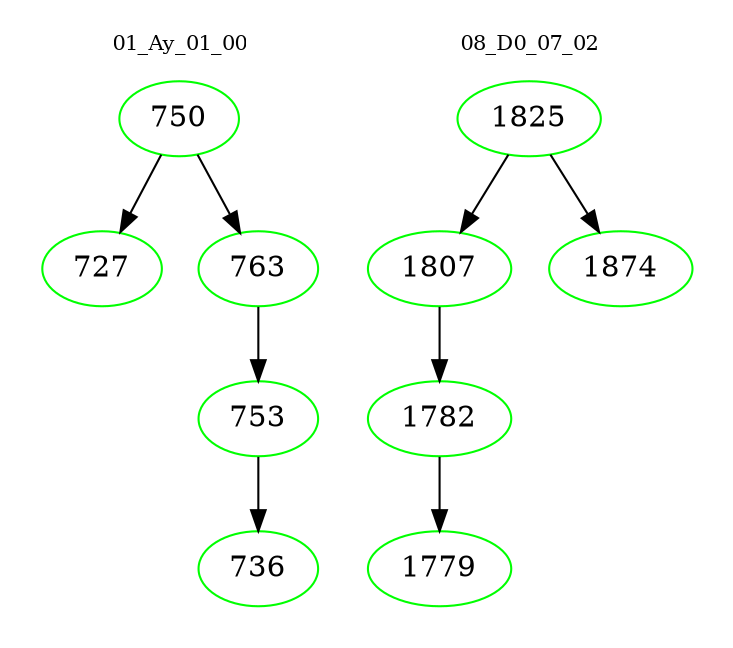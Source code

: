 digraph{
subgraph cluster_0 {
color = white
label = "01_Ay_01_00";
fontsize=10;
T0_750 [label="750", color="green"]
T0_750 -> T0_727 [color="black"]
T0_727 [label="727", color="green"]
T0_750 -> T0_763 [color="black"]
T0_763 [label="763", color="green"]
T0_763 -> T0_753 [color="black"]
T0_753 [label="753", color="green"]
T0_753 -> T0_736 [color="black"]
T0_736 [label="736", color="green"]
}
subgraph cluster_1 {
color = white
label = "08_D0_07_02";
fontsize=10;
T1_1825 [label="1825", color="green"]
T1_1825 -> T1_1807 [color="black"]
T1_1807 [label="1807", color="green"]
T1_1807 -> T1_1782 [color="black"]
T1_1782 [label="1782", color="green"]
T1_1782 -> T1_1779 [color="black"]
T1_1779 [label="1779", color="green"]
T1_1825 -> T1_1874 [color="black"]
T1_1874 [label="1874", color="green"]
}
}
